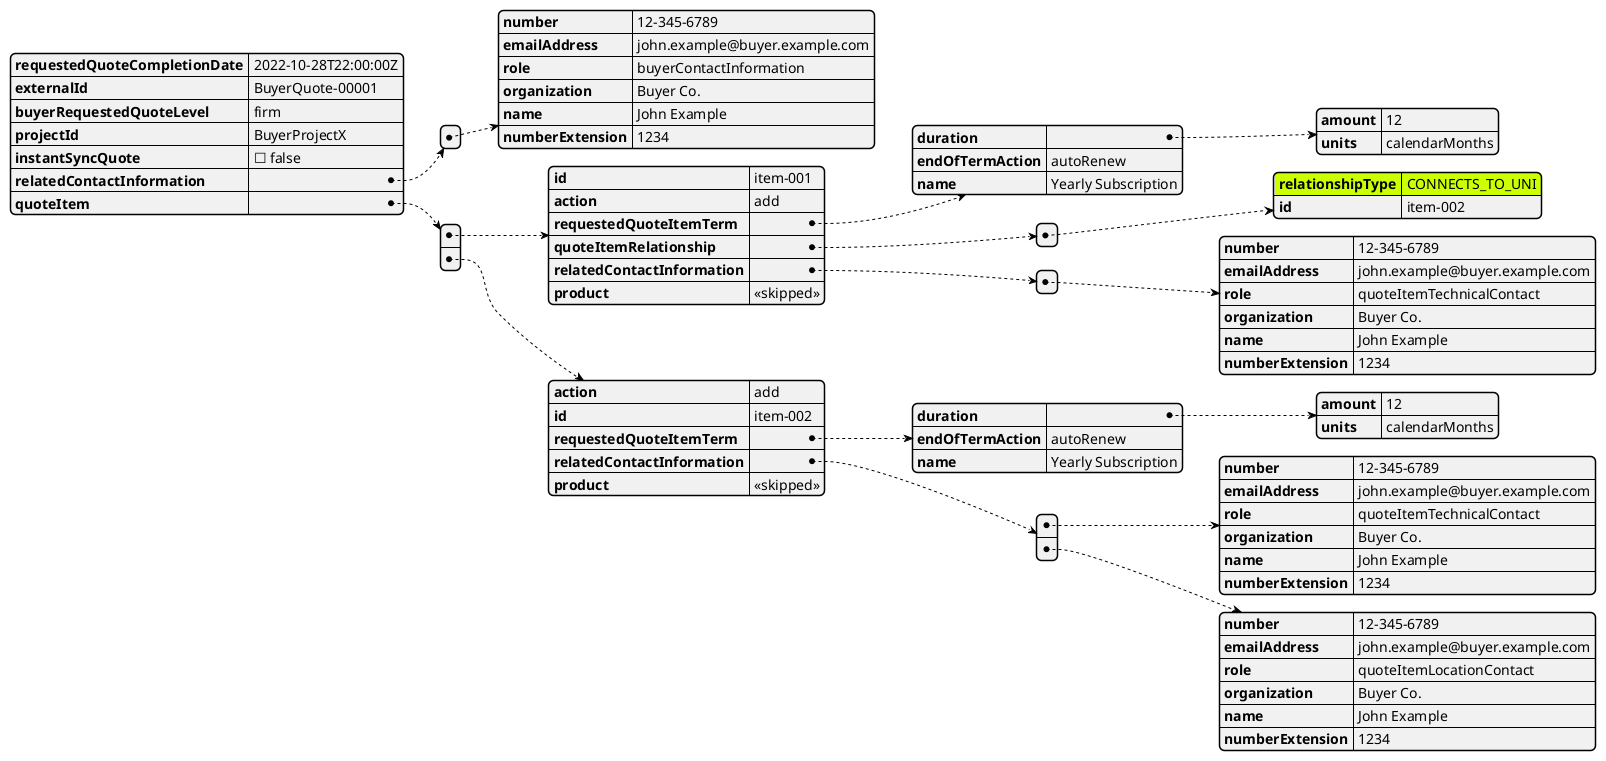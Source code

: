 @startjson
#highlight "quoteItem" / "0"/"quoteItemRelationship"/"0"/"relationshipType"
{
  "requestedQuoteCompletionDate": "2022-10-28T22:00:00Z",
  "externalId": "BuyerQuote-00001",
  "buyerRequestedQuoteLevel": "firm",
  "projectId": "BuyerProjectX",
  "instantSyncQuote": false,
  "relatedContactInformation": [
    {
      "number": "12-345-6789",
      "emailAddress": "john.example@buyer.example.com",
      "role": "buyerContactInformation",
      "organization": "Buyer Co.",
      "name": "John Example",
      "numberExtension": "1234"
    }
  ],
  "quoteItem": [
    {
      "id": "item-001",
      "action": "add",
      "requestedQuoteItemTerm": {
        "duration": {
          "amount": 12,
          "units": "calendarMonths"
        },
        "endOfTermAction": "autoRenew",
        "name": "Yearly Subscription"
      },
      "quoteItemRelationship": [
        {
          "relationshipType": "CONNECTS_TO_UNI",
          "id": "item-002"
        }
      ],
      "relatedContactInformation": [
        {
          "number": "12-345-6789",
          "emailAddress": "john.example@buyer.example.com",
          "role": "quoteItemTechnicalContact",
          "organization": "Buyer Co.",
          "name": "John Example",
          "numberExtension": "1234"
        }
      ],
      "product": "<<skipped>>"
    },
    {
      "action": "add",
      "id": "item-002",
      "requestedQuoteItemTerm": {
        "duration": {
          "amount": 12,
          "units": "calendarMonths"
        },
        "endOfTermAction": "autoRenew",
        "name": "Yearly Subscription"
      },
      "relatedContactInformation": [
        {
          "number": "12-345-6789",
          "emailAddress": "john.example@buyer.example.com",
          "role": "quoteItemTechnicalContact",
          "organization": "Buyer Co.",
          "name": "John Example",
          "numberExtension": "1234"
        },
        {
          "number": "12-345-6789",
          "emailAddress": "john.example@buyer.example.com",
          "role": "quoteItemLocationContact",
          "organization": "Buyer Co.",
          "name": "John Example",
          "numberExtension": "1234"
        }
      ],
      "product":  "<<skipped>>"
    }
  ]
}
@endjson